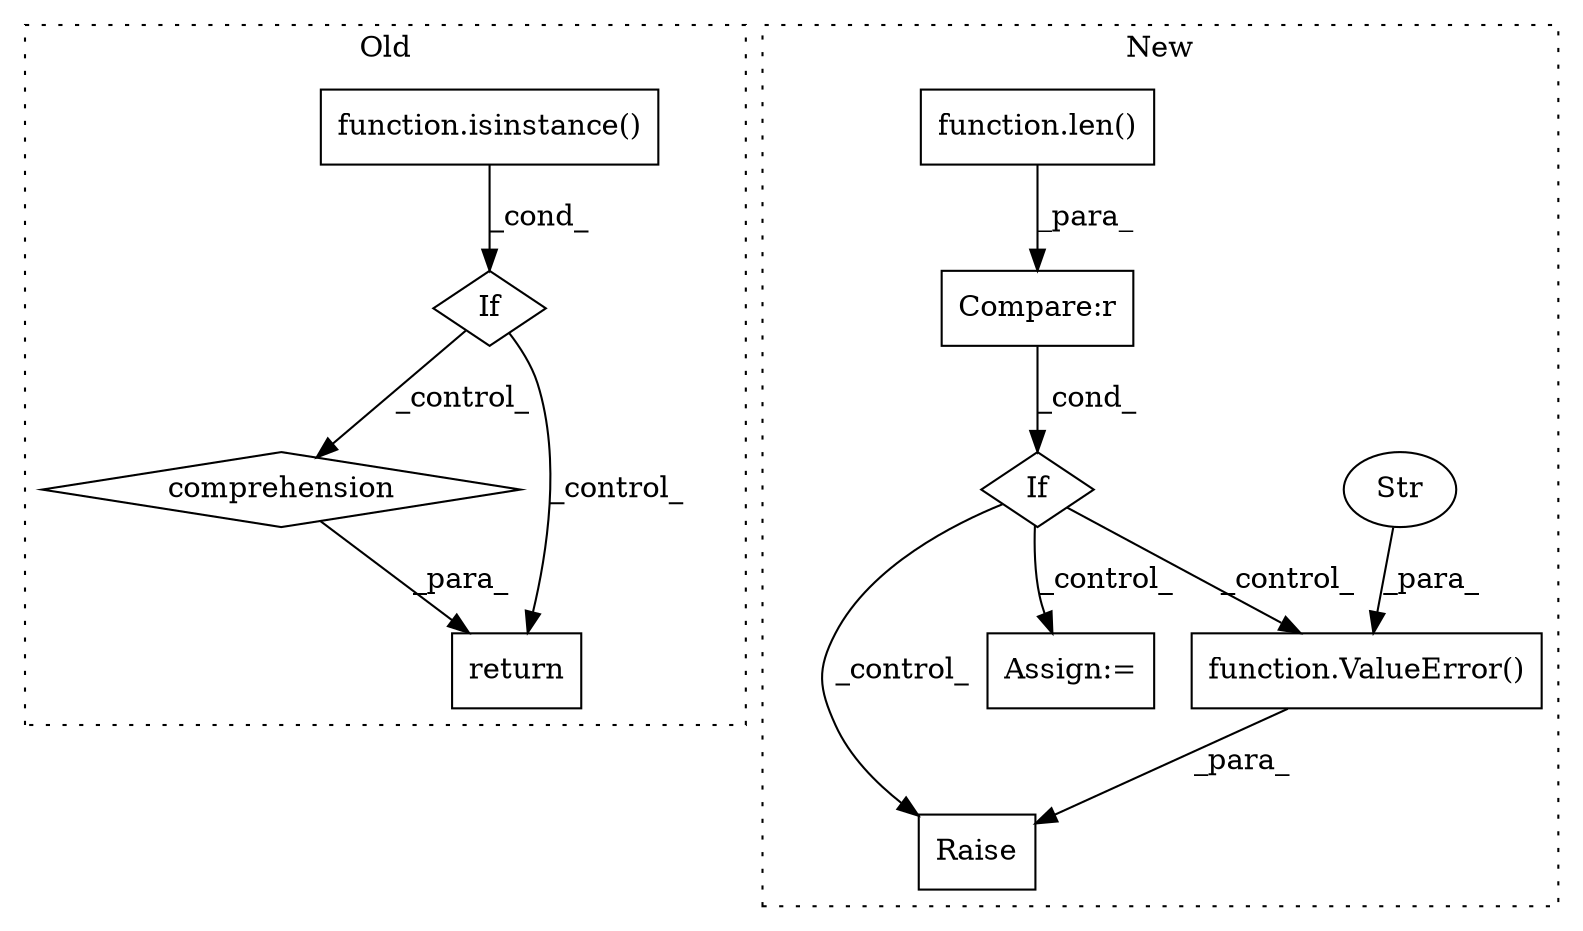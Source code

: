 digraph G {
subgraph cluster0 {
1 [label="function.isinstance()" a="75" s="1841,1867" l="11,1" shape="box"];
7 [label="If" a="96" s="1838" l="3" shape="diamond"];
9 [label="comprehension" a="45" s="1924" l="3" shape="diamond"];
10 [label="return" a="93" s="1909" l="7" shape="box"];
label = "Old";
style="dotted";
}
subgraph cluster1 {
2 [label="function.ValueError()" a="75" s="2315,2415" l="11,1" shape="box"];
3 [label="Raise" a="91" s="2309" l="6" shape="box"];
4 [label="Str" a="66" s="2326" l="89" shape="ellipse"];
5 [label="If" a="96" s="2235" l="3" shape="diamond"];
6 [label="Compare:r" a="40" s="2238" l="57" shape="box"];
8 [label="Assign:=" a="68" s="2433" l="3" shape="box"];
11 [label="function.len()" a="75" s="2238,2290" l="4,1" shape="box"];
label = "New";
style="dotted";
}
1 -> 7 [label="_cond_"];
2 -> 3 [label="_para_"];
4 -> 2 [label="_para_"];
5 -> 3 [label="_control_"];
5 -> 8 [label="_control_"];
5 -> 2 [label="_control_"];
6 -> 5 [label="_cond_"];
7 -> 9 [label="_control_"];
7 -> 10 [label="_control_"];
9 -> 10 [label="_para_"];
11 -> 6 [label="_para_"];
}
